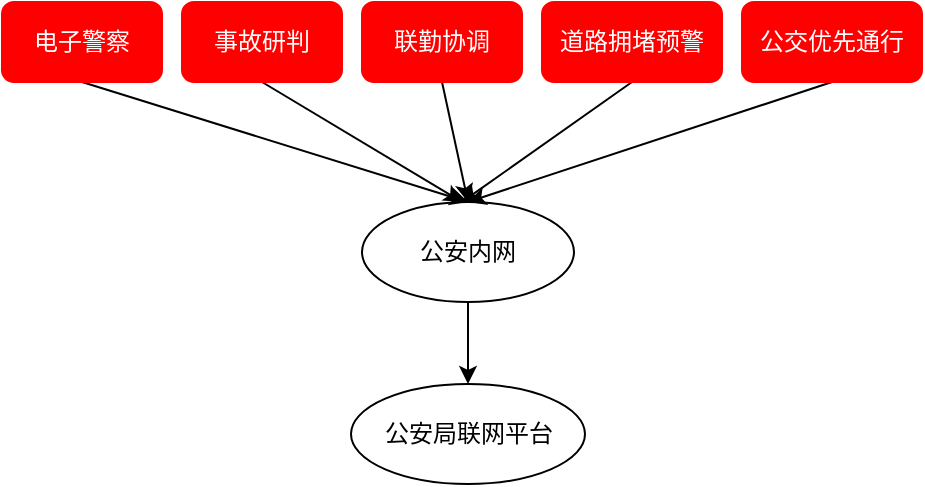 <mxfile version="13.10.0" type="github">
  <diagram id="Y7SQCMJTfcvXL4m6NztR" name="第 1 页">
    <mxGraphModel dx="1422" dy="762" grid="1" gridSize="10" guides="1" tooltips="1" connect="1" arrows="1" fold="1" page="1" pageScale="1" pageWidth="827" pageHeight="1169" math="0" shadow="0">
      <root>
        <mxCell id="0" />
        <mxCell id="1" parent="0" />
        <mxCell id="lhSDqNapI21GEPoB7st2-11" style="edgeStyle=none;rounded=0;orthogonalLoop=1;jettySize=auto;html=1;exitX=0.5;exitY=1;exitDx=0;exitDy=0;" parent="1" source="lhSDqNapI21GEPoB7st2-1" target="lhSDqNapI21GEPoB7st2-10" edge="1">
          <mxGeometry relative="1" as="geometry" />
        </mxCell>
        <mxCell id="lhSDqNapI21GEPoB7st2-1" value="公安内网" style="ellipse;whiteSpace=wrap;html=1;" parent="1" vertex="1">
          <mxGeometry x="350" y="300" width="106" height="50" as="geometry" />
        </mxCell>
        <mxCell id="lhSDqNapI21GEPoB7st2-6" style="rounded=0;orthogonalLoop=1;jettySize=auto;html=1;exitX=0.5;exitY=1;exitDx=0;exitDy=0;entryX=0.5;entryY=0;entryDx=0;entryDy=0;" parent="1" source="lhSDqNapI21GEPoB7st2-2" target="lhSDqNapI21GEPoB7st2-1" edge="1">
          <mxGeometry relative="1" as="geometry" />
        </mxCell>
        <mxCell id="lhSDqNapI21GEPoB7st2-2" value="电子警察" style="rounded=1;whiteSpace=wrap;html=1;fillColor=#FF0000;strokeColor=#FF0000;fontColor=#FFFFFF;" parent="1" vertex="1">
          <mxGeometry x="170" y="200" width="80" height="40" as="geometry" />
        </mxCell>
        <mxCell id="lhSDqNapI21GEPoB7st2-7" style="edgeStyle=none;rounded=0;orthogonalLoop=1;jettySize=auto;html=1;exitX=0.5;exitY=1;exitDx=0;exitDy=0;" parent="1" source="lhSDqNapI21GEPoB7st2-3" edge="1">
          <mxGeometry relative="1" as="geometry">
            <mxPoint x="400" y="300" as="targetPoint" />
          </mxGeometry>
        </mxCell>
        <mxCell id="lhSDqNapI21GEPoB7st2-3" value="事故研判" style="rounded=1;whiteSpace=wrap;html=1;fillColor=#FF0000;strokeColor=#FF0000;fontColor=#FFFFFF;" parent="1" vertex="1">
          <mxGeometry x="260" y="200" width="80" height="40" as="geometry" />
        </mxCell>
        <mxCell id="lhSDqNapI21GEPoB7st2-8" style="edgeStyle=none;rounded=0;orthogonalLoop=1;jettySize=auto;html=1;exitX=0.5;exitY=1;exitDx=0;exitDy=0;entryX=0.5;entryY=0;entryDx=0;entryDy=0;" parent="1" source="lhSDqNapI21GEPoB7st2-4" target="lhSDqNapI21GEPoB7st2-1" edge="1">
          <mxGeometry relative="1" as="geometry" />
        </mxCell>
        <mxCell id="lhSDqNapI21GEPoB7st2-4" value="联勤协调" style="rounded=1;whiteSpace=wrap;html=1;fillColor=#FF0000;strokeColor=#FF0000;fontColor=#FFFFFF;" parent="1" vertex="1">
          <mxGeometry x="350" y="200" width="80" height="40" as="geometry" />
        </mxCell>
        <mxCell id="lhSDqNapI21GEPoB7st2-9" style="edgeStyle=none;rounded=0;orthogonalLoop=1;jettySize=auto;html=1;exitX=0.5;exitY=1;exitDx=0;exitDy=0;" parent="1" source="lhSDqNapI21GEPoB7st2-5" edge="1">
          <mxGeometry relative="1" as="geometry">
            <mxPoint x="400" y="300" as="targetPoint" />
          </mxGeometry>
        </mxCell>
        <mxCell id="lhSDqNapI21GEPoB7st2-5" value="道路拥堵预警" style="rounded=1;whiteSpace=wrap;html=1;fillColor=#FF0000;strokeColor=#FF0000;fontColor=#FFFFFF;" parent="1" vertex="1">
          <mxGeometry x="440" y="200" width="90" height="40" as="geometry" />
        </mxCell>
        <mxCell id="lhSDqNapI21GEPoB7st2-10" value="公安局联网平台" style="ellipse;whiteSpace=wrap;html=1;" parent="1" vertex="1">
          <mxGeometry x="344.5" y="391" width="117" height="50" as="geometry" />
        </mxCell>
        <mxCell id="Q2DYA_CdGejTVBKNOxO3-2" style="rounded=0;orthogonalLoop=1;jettySize=auto;html=1;exitX=0.5;exitY=1;exitDx=0;exitDy=0;entryX=0.5;entryY=0;entryDx=0;entryDy=0;" edge="1" parent="1" source="Q2DYA_CdGejTVBKNOxO3-1" target="lhSDqNapI21GEPoB7st2-1">
          <mxGeometry relative="1" as="geometry" />
        </mxCell>
        <mxCell id="Q2DYA_CdGejTVBKNOxO3-1" value="公交优先通行" style="rounded=1;whiteSpace=wrap;html=1;fillColor=#FF0000;strokeColor=#FF0000;fontColor=#FFFFFF;" vertex="1" parent="1">
          <mxGeometry x="540" y="200" width="90" height="40" as="geometry" />
        </mxCell>
      </root>
    </mxGraphModel>
  </diagram>
</mxfile>
